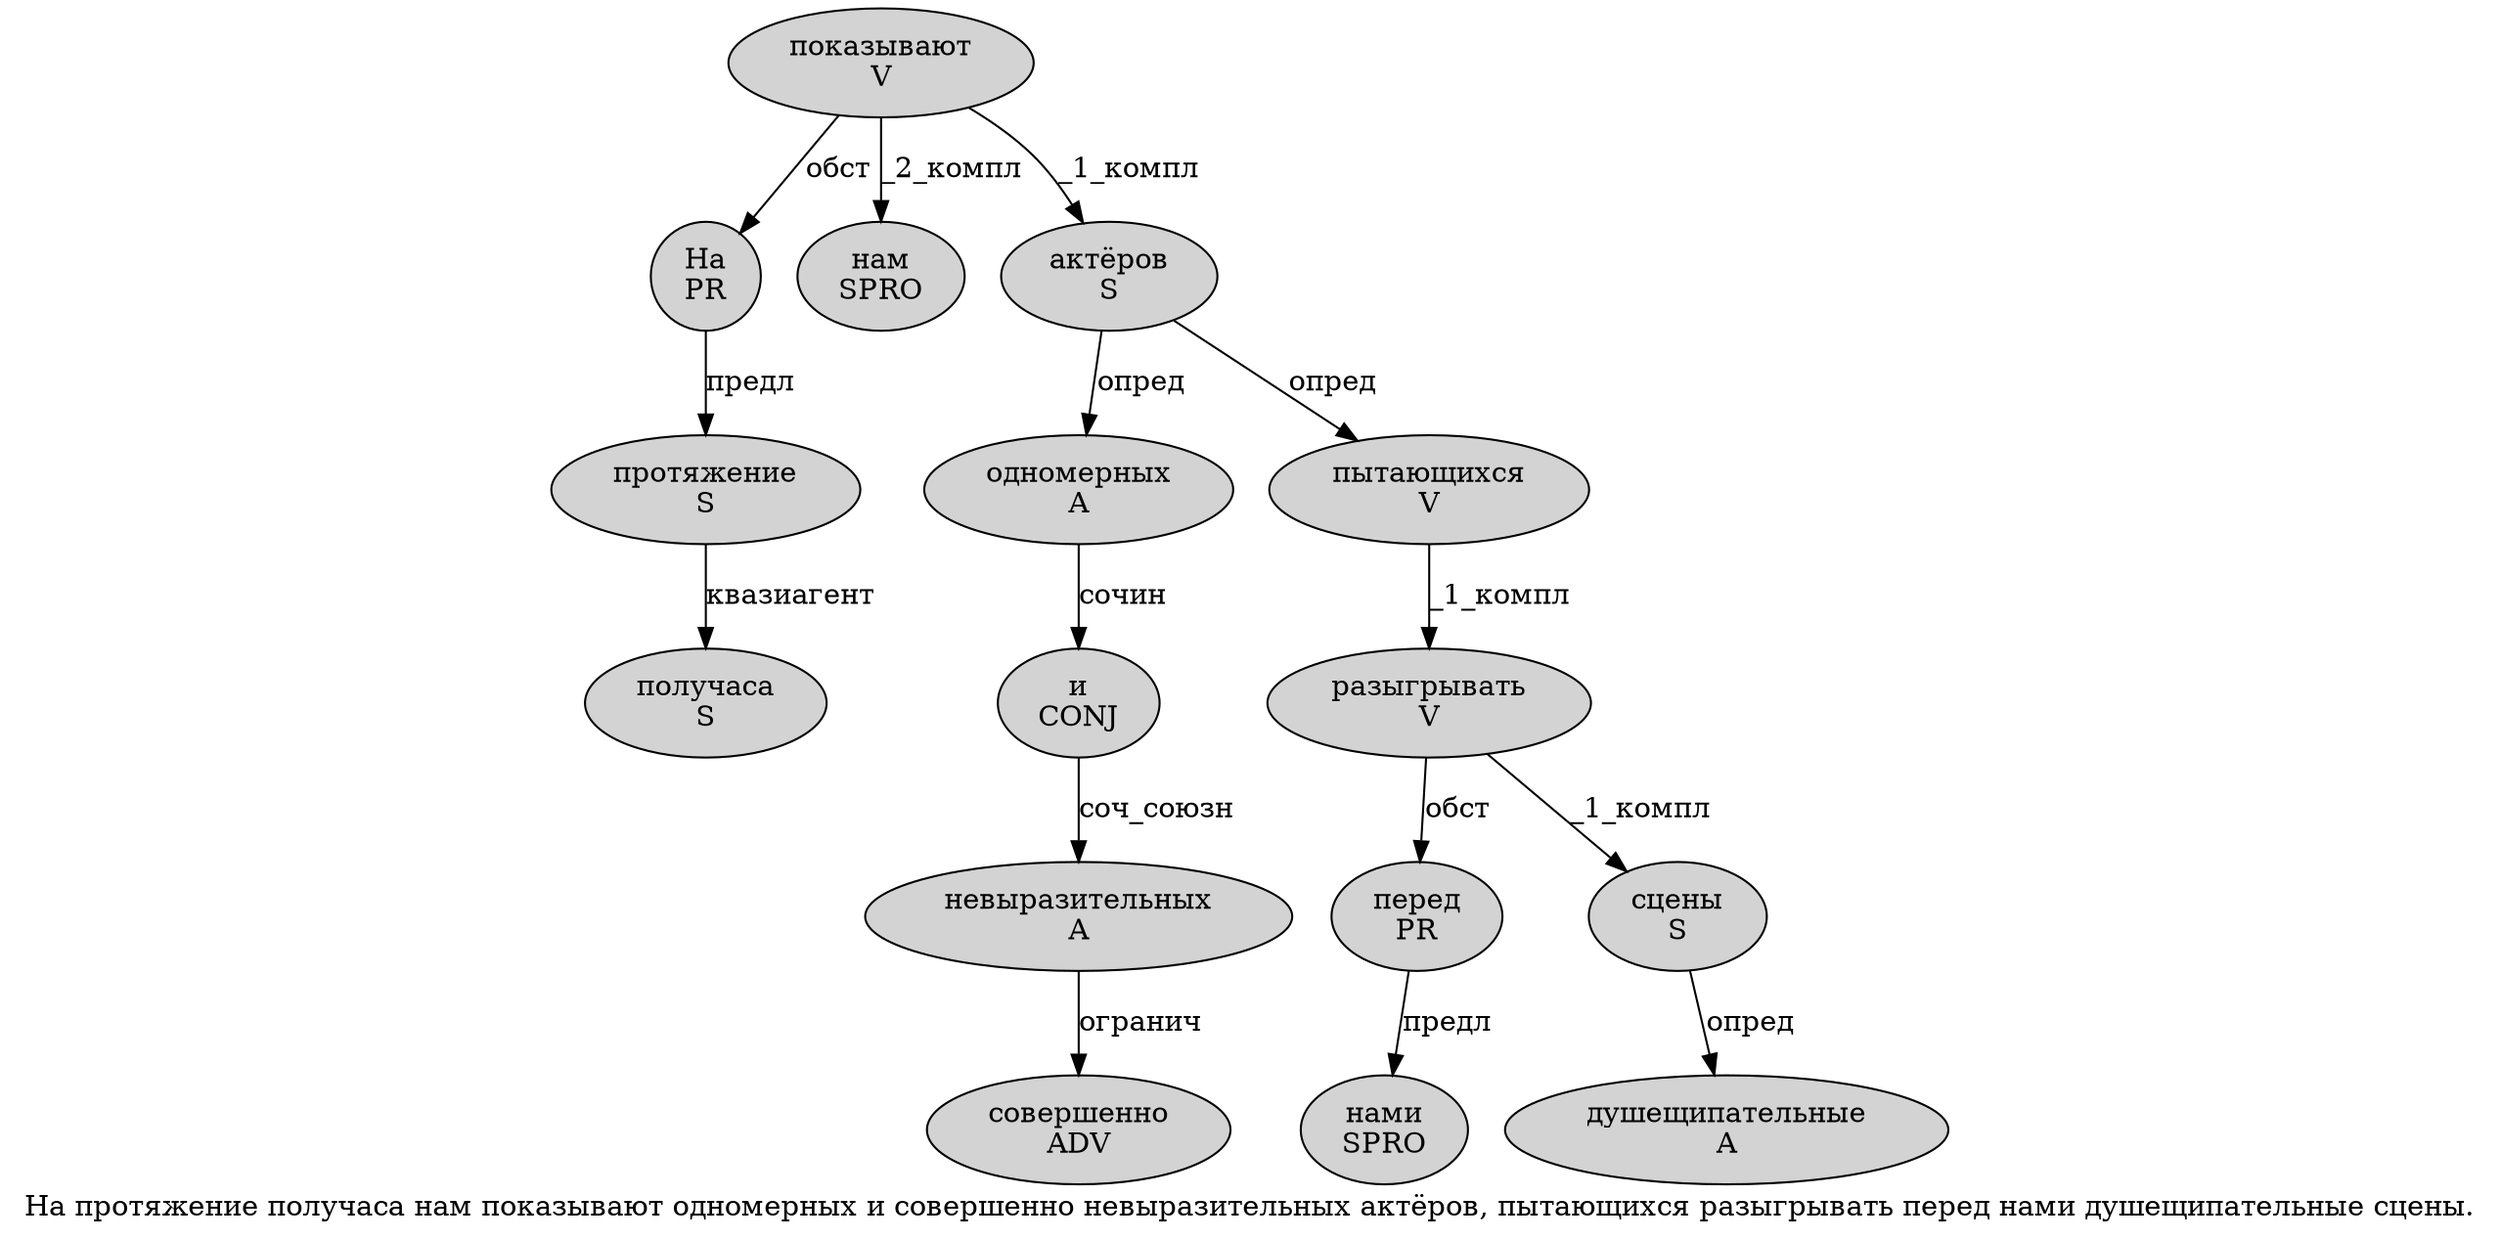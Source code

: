 digraph SENTENCE_4585 {
	graph [label="На протяжение получаса нам показывают одномерных и совершенно невыразительных актёров, пытающихся разыгрывать перед нами душещипательные сцены."]
	node [style=filled]
		0 [label="На
PR" color="" fillcolor=lightgray penwidth=1 shape=ellipse]
		1 [label="протяжение
S" color="" fillcolor=lightgray penwidth=1 shape=ellipse]
		2 [label="получаса
S" color="" fillcolor=lightgray penwidth=1 shape=ellipse]
		3 [label="нам
SPRO" color="" fillcolor=lightgray penwidth=1 shape=ellipse]
		4 [label="показывают
V" color="" fillcolor=lightgray penwidth=1 shape=ellipse]
		5 [label="одномерных
A" color="" fillcolor=lightgray penwidth=1 shape=ellipse]
		6 [label="и
CONJ" color="" fillcolor=lightgray penwidth=1 shape=ellipse]
		7 [label="совершенно
ADV" color="" fillcolor=lightgray penwidth=1 shape=ellipse]
		8 [label="невыразительных
A" color="" fillcolor=lightgray penwidth=1 shape=ellipse]
		9 [label="актёров
S" color="" fillcolor=lightgray penwidth=1 shape=ellipse]
		11 [label="пытающихся
V" color="" fillcolor=lightgray penwidth=1 shape=ellipse]
		12 [label="разыгрывать
V" color="" fillcolor=lightgray penwidth=1 shape=ellipse]
		13 [label="перед
PR" color="" fillcolor=lightgray penwidth=1 shape=ellipse]
		14 [label="нами
SPRO" color="" fillcolor=lightgray penwidth=1 shape=ellipse]
		15 [label="душещипательные
A" color="" fillcolor=lightgray penwidth=1 shape=ellipse]
		16 [label="сцены
S" color="" fillcolor=lightgray penwidth=1 shape=ellipse]
			1 -> 2 [label="квазиагент"]
			0 -> 1 [label="предл"]
			4 -> 0 [label="обст"]
			4 -> 3 [label="_2_компл"]
			4 -> 9 [label="_1_компл"]
			6 -> 8 [label="соч_союзн"]
			11 -> 12 [label="_1_компл"]
			16 -> 15 [label="опред"]
			8 -> 7 [label="огранич"]
			9 -> 5 [label="опред"]
			9 -> 11 [label="опред"]
			5 -> 6 [label="сочин"]
			13 -> 14 [label="предл"]
			12 -> 13 [label="обст"]
			12 -> 16 [label="_1_компл"]
}